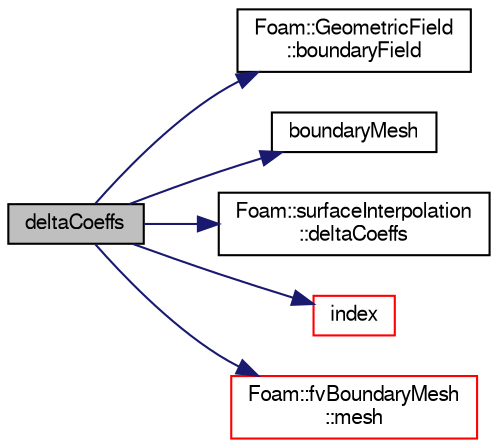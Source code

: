 digraph "deltaCoeffs"
{
  bgcolor="transparent";
  edge [fontname="FreeSans",fontsize="10",labelfontname="FreeSans",labelfontsize="10"];
  node [fontname="FreeSans",fontsize="10",shape=record];
  rankdir="LR";
  Node1461 [label="deltaCoeffs",height=0.2,width=0.4,color="black", fillcolor="grey75", style="filled", fontcolor="black"];
  Node1461 -> Node1462 [color="midnightblue",fontsize="10",style="solid",fontname="FreeSans"];
  Node1462 [label="Foam::GeometricField\l::boundaryField",height=0.2,width=0.4,color="black",URL="$a22434.html#a3c6c1a789b48ea0c5e8bff64f9c14f2d",tooltip="Return reference to GeometricBoundaryField. "];
  Node1461 -> Node1463 [color="midnightblue",fontsize="10",style="solid",fontname="FreeSans"];
  Node1463 [label="boundaryMesh",height=0.2,width=0.4,color="black",URL="$a22870.html#adeb163bcd9dd47dcdc4a8f2ccf1c53eb",tooltip="Return boundaryMesh reference. "];
  Node1461 -> Node1464 [color="midnightblue",fontsize="10",style="solid",fontname="FreeSans"];
  Node1464 [label="Foam::surfaceInterpolation\l::deltaCoeffs",height=0.2,width=0.4,color="black",URL="$a23274.html#ab0b5a64a75600c28974f6287b4cd6c75",tooltip="Return reference to cell-centre difference coefficients. "];
  Node1461 -> Node1465 [color="midnightblue",fontsize="10",style="solid",fontname="FreeSans"];
  Node1465 [label="index",height=0.2,width=0.4,color="red",URL="$a22870.html#a4a438520bb14406481732edc13c119c7",tooltip="Return the index of this patch in the fvBoundaryMesh. "];
  Node1461 -> Node1467 [color="midnightblue",fontsize="10",style="solid",fontname="FreeSans"];
  Node1467 [label="Foam::fvBoundaryMesh\l::mesh",height=0.2,width=0.4,color="red",URL="$a22762.html#a470f06cfb9b6ee887cd85d63de275607",tooltip="Return the mesh reference. "];
}
